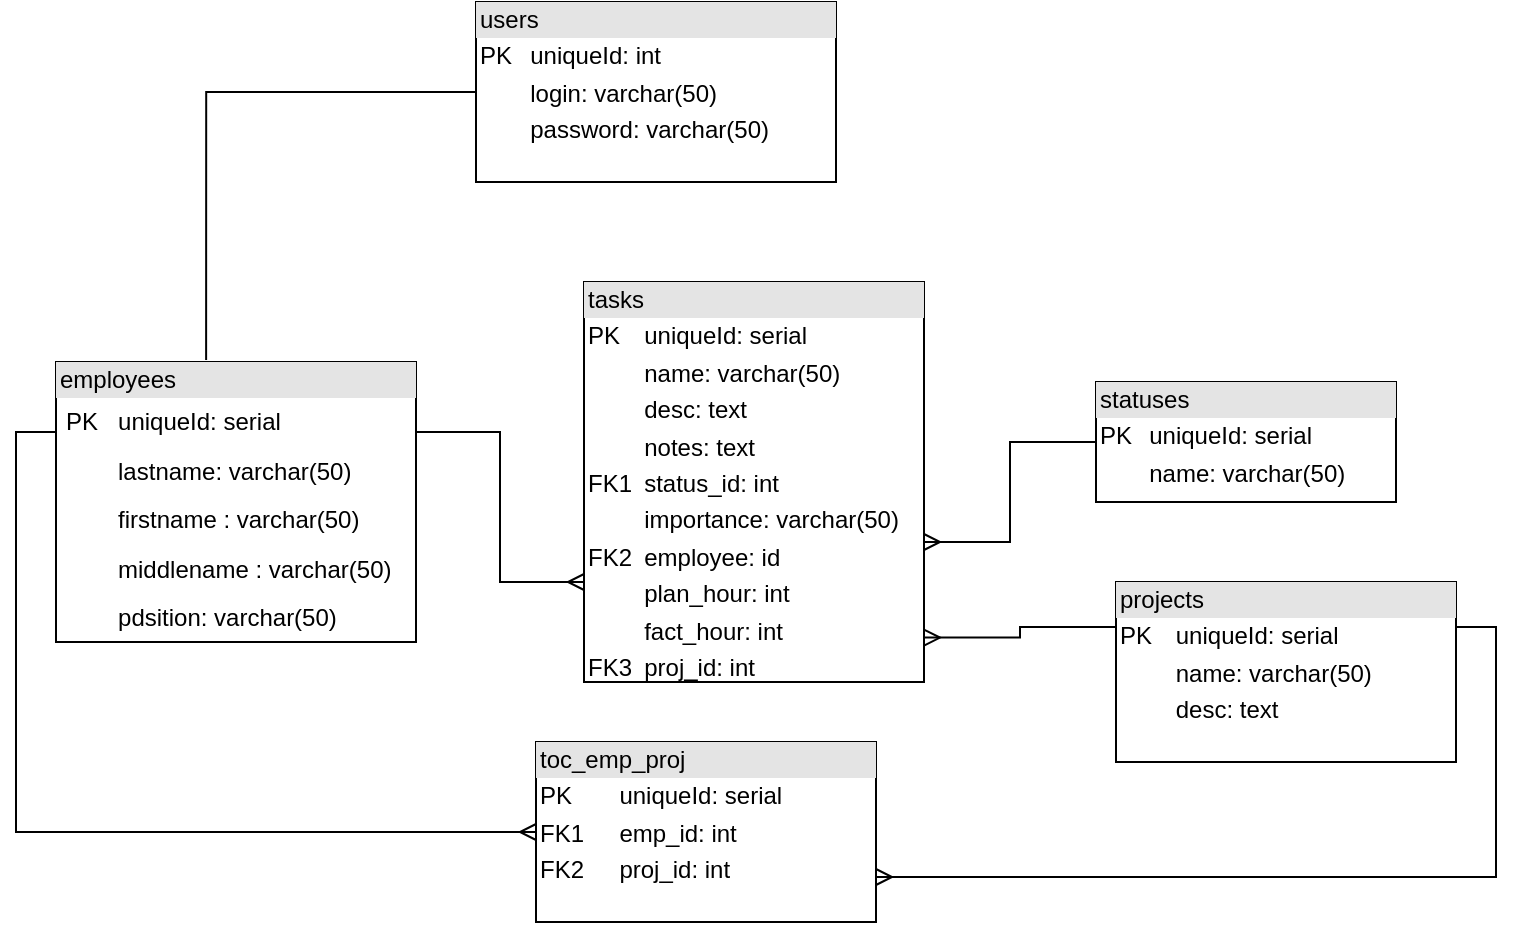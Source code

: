 <mxfile version="13.8.0" type="device"><diagram id="xOLGL77xuv3lLjhDNDGu" name="Страница 1"><mxGraphModel dx="1240" dy="689" grid="1" gridSize="10" guides="1" tooltips="1" connect="1" arrows="1" fold="1" page="1" pageScale="1" pageWidth="827" pageHeight="1169" math="0" shadow="0"><root><mxCell id="0"/><mxCell id="1" parent="0"/><mxCell id="iGHsE6Oxaay4vvMVay0v-22" style="edgeStyle=orthogonalEdgeStyle;rounded=0;orthogonalLoop=1;jettySize=auto;html=1;entryX=1;entryY=0.75;entryDx=0;entryDy=0;exitX=1;exitY=0.25;exitDx=0;exitDy=0;endArrow=ERmany;endFill=0;" parent="1" source="iGHsE6Oxaay4vvMVay0v-12" target="iGHsE6Oxaay4vvMVay0v-16" edge="1"><mxGeometry relative="1" as="geometry"/></mxCell><mxCell id="iGHsE6Oxaay4vvMVay0v-43" style="edgeStyle=orthogonalEdgeStyle;rounded=0;orthogonalLoop=1;jettySize=auto;html=1;exitX=0;exitY=0.25;exitDx=0;exitDy=0;endArrow=ERmany;endFill=0;entryX=1;entryY=0.889;entryDx=0;entryDy=0;entryPerimeter=0;" parent="1" source="iGHsE6Oxaay4vvMVay0v-12" target="iGHsE6Oxaay4vvMVay0v-14" edge="1"><mxGeometry relative="1" as="geometry"><mxPoint x="490" y="380" as="targetPoint"/></mxGeometry></mxCell><mxCell id="iGHsE6Oxaay4vvMVay0v-12" value="&lt;div style=&quot;box-sizing: border-box ; width: 100% ; background: #e4e4e4 ; padding: 2px&quot;&gt;projects&lt;/div&gt;&lt;table style=&quot;width: 100% ; font-size: 1em&quot; cellpadding=&quot;2&quot; cellspacing=&quot;0&quot;&gt;&lt;tbody&gt;&lt;tr&gt;&lt;td&gt;PK&lt;/td&gt;&lt;td&gt;uniqueId: serial&lt;/td&gt;&lt;/tr&gt;&lt;tr&gt;&lt;td&gt;&lt;/td&gt;&lt;td&gt;name: varchar(50)&lt;/td&gt;&lt;/tr&gt;&lt;tr&gt;&lt;td&gt;&lt;br&gt;&lt;/td&gt;&lt;td&gt;desc: text&lt;/td&gt;&lt;/tr&gt;&lt;/tbody&gt;&lt;/table&gt;" style="verticalAlign=top;align=left;overflow=fill;html=1;" parent="1" vertex="1"><mxGeometry x="570" y="320" width="170" height="90" as="geometry"/></mxCell><mxCell id="iGHsE6Oxaay4vvMVay0v-38" style="edgeStyle=orthogonalEdgeStyle;rounded=0;orthogonalLoop=1;jettySize=auto;html=1;exitX=0;exitY=0.25;exitDx=0;exitDy=0;entryX=0;entryY=0.5;entryDx=0;entryDy=0;endArrow=ERmany;endFill=0;" parent="1" source="iGHsE6Oxaay4vvMVay0v-13" target="iGHsE6Oxaay4vvMVay0v-16" edge="1"><mxGeometry relative="1" as="geometry"/></mxCell><mxCell id="iGHsE6Oxaay4vvMVay0v-42" style="edgeStyle=orthogonalEdgeStyle;rounded=0;orthogonalLoop=1;jettySize=auto;html=1;exitX=1;exitY=0.25;exitDx=0;exitDy=0;endArrow=ERmany;endFill=0;entryX=0;entryY=0.75;entryDx=0;entryDy=0;" parent="1" source="iGHsE6Oxaay4vvMVay0v-13" target="iGHsE6Oxaay4vvMVay0v-14" edge="1"><mxGeometry relative="1" as="geometry"><mxPoint x="280" y="335" as="targetPoint"/></mxGeometry></mxCell><mxCell id="iGHsE6Oxaay4vvMVay0v-13" value="&lt;div style=&quot;box-sizing: border-box ; width: 100% ; background: #e4e4e4 ; padding: 2px&quot;&gt;employees&lt;br&gt;&lt;/div&gt;&lt;table style=&quot;width: 100% ; font-size: 1em&quot; cellpadding=&quot;5&quot; cellspacing=&quot;0&quot;&gt;&lt;tbody&gt;&lt;tr&gt;&lt;td&gt;PK&lt;/td&gt;&lt;td&gt;uniqueId: serial&lt;/td&gt;&lt;td&gt;&lt;br&gt;&lt;/td&gt;&lt;/tr&gt;&lt;tr&gt;&lt;td&gt;&lt;br&gt;&lt;/td&gt;&lt;td&gt;lastname: varchar(50)&lt;/td&gt;&lt;td&gt;&lt;br&gt;&lt;/td&gt;&lt;/tr&gt;&lt;tr&gt;&lt;td&gt;&lt;br&gt;&lt;/td&gt;&lt;td&gt;firstname : varchar(50)&lt;/td&gt;&lt;td&gt;&lt;br&gt;&lt;/td&gt;&lt;/tr&gt;&lt;tr&gt;&lt;td&gt;&lt;br&gt;&lt;/td&gt;&lt;td&gt;middlename : varchar(50)&lt;/td&gt;&lt;td&gt;&lt;br&gt;&lt;/td&gt;&lt;/tr&gt;&lt;tr&gt;&lt;td&gt;&lt;br&gt;&lt;/td&gt;&lt;td&gt;pdsition: varchar(50)&lt;/td&gt;&lt;td&gt;&lt;br&gt;&lt;/td&gt;&lt;/tr&gt;&lt;/tbody&gt;&lt;/table&gt;" style="verticalAlign=top;align=left;overflow=fill;html=1;" parent="1" vertex="1"><mxGeometry x="40" y="210" width="180" height="140" as="geometry"/></mxCell><mxCell id="iGHsE6Oxaay4vvMVay0v-14" value="&lt;div style=&quot;box-sizing: border-box ; width: 100% ; background: #e4e4e4 ; padding: 2px&quot;&gt;tasks&lt;/div&gt;&lt;table style=&quot;width: 100% ; font-size: 1em&quot; cellpadding=&quot;2&quot; cellspacing=&quot;0&quot;&gt;&lt;tbody&gt;&lt;tr&gt;&lt;td&gt;PK&lt;/td&gt;&lt;td&gt;uniqueId: serial&lt;/td&gt;&lt;/tr&gt;&lt;tr&gt;&lt;td&gt;&lt;br&gt;&lt;/td&gt;&lt;td&gt;name: varchar(50)&lt;/td&gt;&lt;/tr&gt;&lt;tr&gt;&lt;td&gt;&lt;br&gt;&lt;/td&gt;&lt;td&gt;desc: text&lt;/td&gt;&lt;/tr&gt;&lt;tr&gt;&lt;td&gt;&lt;br&gt;&lt;/td&gt;&lt;td&gt;notes: text&lt;/td&gt;&lt;/tr&gt;&lt;tr&gt;&lt;td&gt;FK1&lt;br&gt;&lt;/td&gt;&lt;td&gt;status_id: int&lt;br&gt;&lt;/td&gt;&lt;/tr&gt;&lt;tr&gt;&lt;td&gt;&lt;br&gt;&lt;/td&gt;&lt;td&gt;importance: varchar(50)&lt;/td&gt;&lt;/tr&gt;&lt;tr&gt;&lt;td&gt;FK2&lt;br&gt;&lt;/td&gt;&lt;td&gt;employee: id&lt;/td&gt;&lt;/tr&gt;&lt;tr&gt;&lt;td&gt;&lt;br&gt;&lt;/td&gt;&lt;td&gt;plan_hour: int&lt;/td&gt;&lt;/tr&gt;&lt;tr&gt;&lt;td&gt;&lt;br&gt;&lt;/td&gt;&lt;td&gt;fact_hour: int&lt;/td&gt;&lt;/tr&gt;&lt;tr&gt;&lt;td&gt;FK3&lt;/td&gt;&lt;td&gt;proj_id: int&lt;/td&gt;&lt;/tr&gt;&lt;/tbody&gt;&lt;/table&gt;" style="verticalAlign=top;align=left;overflow=fill;html=1;" parent="1" vertex="1"><mxGeometry x="304" y="170" width="170" height="200" as="geometry"/></mxCell><mxCell id="iGHsE6Oxaay4vvMVay0v-16" value="&lt;div style=&quot;box-sizing: border-box ; width: 100% ; background: #e4e4e4 ; padding: 2px&quot;&gt;toc_emp_proj&lt;/div&gt;&lt;table style=&quot;width: 100% ; font-size: 1em&quot; cellpadding=&quot;2&quot; cellspacing=&quot;0&quot;&gt;&lt;tbody&gt;&lt;tr&gt;&lt;td&gt;PK&lt;/td&gt;&lt;td&gt;uniqueId: serial&lt;/td&gt;&lt;/tr&gt;&lt;tr&gt;&lt;td&gt;FK1&lt;/td&gt;&lt;td&gt;emp_id: int&lt;/td&gt;&lt;/tr&gt;&lt;tr&gt;&lt;td&gt;FK2&lt;/td&gt;&lt;td&gt;proj_id: int&lt;/td&gt;&lt;/tr&gt;&lt;/tbody&gt;&lt;/table&gt;" style="verticalAlign=top;align=left;overflow=fill;html=1;" parent="1" vertex="1"><mxGeometry x="280" y="400" width="170" height="90" as="geometry"/></mxCell><mxCell id="iGHsE6Oxaay4vvMVay0v-46" style="edgeStyle=orthogonalEdgeStyle;rounded=0;orthogonalLoop=1;jettySize=auto;html=1;entryX=0.417;entryY=-0.007;entryDx=0;entryDy=0;endArrow=none;endFill=0;entryPerimeter=0;" parent="1" source="iGHsE6Oxaay4vvMVay0v-44" target="iGHsE6Oxaay4vvMVay0v-13" edge="1"><mxGeometry relative="1" as="geometry"><mxPoint x="160" y="170" as="targetPoint"/></mxGeometry></mxCell><mxCell id="iGHsE6Oxaay4vvMVay0v-44" value="&lt;div style=&quot;box-sizing: border-box ; width: 100% ; background: #e4e4e4 ; padding: 2px&quot;&gt;users&lt;/div&gt;&lt;table style=&quot;width: 100% ; font-size: 1em&quot; cellpadding=&quot;2&quot; cellspacing=&quot;0&quot;&gt;&lt;tbody&gt;&lt;tr&gt;&lt;td&gt;PK&lt;/td&gt;&lt;td&gt;uniqueId: int&lt;/td&gt;&lt;/tr&gt;&lt;tr&gt;&lt;td&gt;&lt;br&gt;&lt;/td&gt;&lt;td&gt;login: varchar(50)&lt;/td&gt;&lt;/tr&gt;&lt;tr&gt;&lt;td&gt;&lt;/td&gt;&lt;td&gt;password: varchar(50)&lt;/td&gt;&lt;/tr&gt;&lt;/tbody&gt;&lt;/table&gt;" style="verticalAlign=top;align=left;overflow=fill;html=1;" parent="1" vertex="1"><mxGeometry x="250" y="30" width="180" height="90" as="geometry"/></mxCell><mxCell id="iGHsE6Oxaay4vvMVay0v-48" style="edgeStyle=orthogonalEdgeStyle;rounded=0;orthogonalLoop=1;jettySize=auto;html=1;entryX=1;entryY=0.65;entryDx=0;entryDy=0;entryPerimeter=0;endArrow=ERmany;endFill=0;" parent="1" source="iGHsE6Oxaay4vvMVay0v-47" target="iGHsE6Oxaay4vvMVay0v-14" edge="1"><mxGeometry relative="1" as="geometry"/></mxCell><mxCell id="iGHsE6Oxaay4vvMVay0v-47" value="&lt;div style=&quot;box-sizing: border-box ; width: 100% ; background: #e4e4e4 ; padding: 2px&quot;&gt;statuses&lt;/div&gt;&lt;table style=&quot;width: 100% ; font-size: 1em&quot; cellpadding=&quot;2&quot; cellspacing=&quot;0&quot;&gt;&lt;tbody&gt;&lt;tr&gt;&lt;td&gt;PK&lt;/td&gt;&lt;td&gt;uniqueId: serial&lt;/td&gt;&lt;/tr&gt;&lt;tr&gt;&lt;td&gt;&lt;/td&gt;&lt;td&gt;name: varchar(50)&lt;/td&gt;&lt;/tr&gt;&lt;/tbody&gt;&lt;/table&gt;" style="verticalAlign=top;align=left;overflow=fill;html=1;" parent="1" vertex="1"><mxGeometry x="560" y="220" width="150" height="60" as="geometry"/></mxCell></root></mxGraphModel></diagram></mxfile>